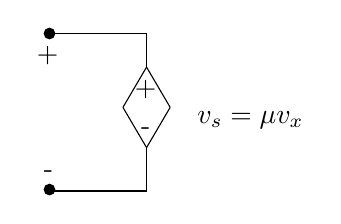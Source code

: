 \begin{tikzpicture}[y=-1cm]
\draw[black] (2.589,1.989) -- (2.889,2.5);
\draw[black] (2.589,3.011) -- (2.889,2.5);
\draw[black] (2.589,1.989) -- (2.289,2.5);
\draw[black] (2.589,3.011) -- (2.289,2.5);
\path (2.578,2.367) node[text=black,anchor=base] {+};
\path (2.578,2.844) node[text=black,anchor=base] {-};
\filldraw[black] (1.356,1.562) circle (0.067cm);
\filldraw[black] (1.356,3.544) circle (0.067cm);
\draw[black] (2.589,1.989) -- (2.589,1.562) -- (1.389,1.562);
\draw[black] (2.589,3.011) -- (2.589,3.562) -- (1.389,3.562);
\path (3.111,2.707) node[text=black,anchor=base west] {$v_s=\mu v_x$};
\path (1.333,1.933) node[text=black,anchor=base] {+};
\path (1.344,3.389) node[text=black,anchor=base] {-};

\end{tikzpicture}%

%% Configure (x)emacs for this file ...
%% Local Variables:
%% mode: latex
%% End: